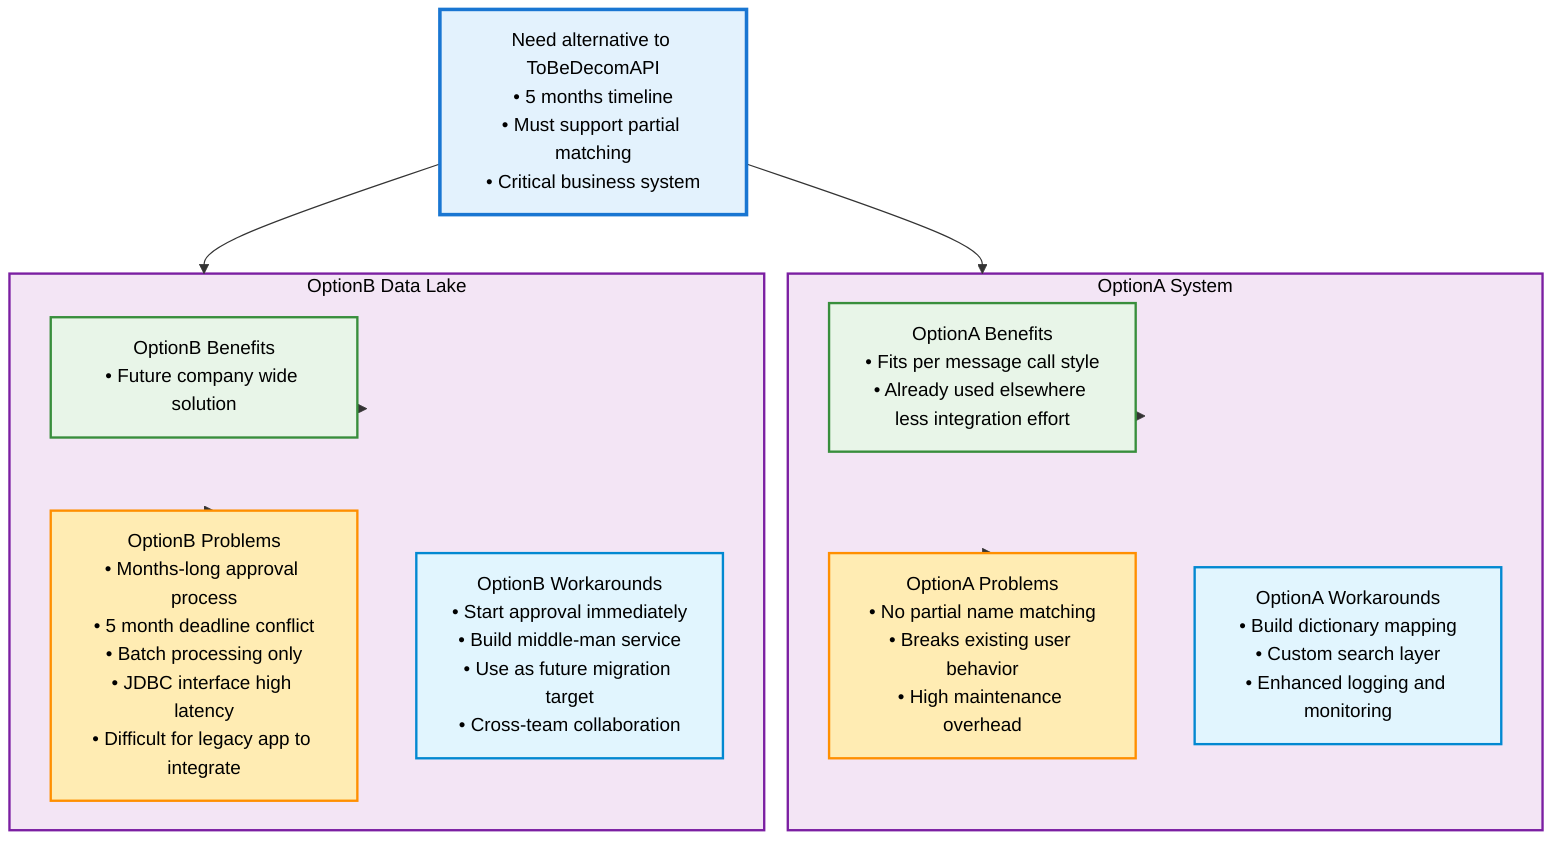 flowchart TB
    A[Need alternative to ToBeDecomAPI<br/>• 5 months timeline<br/>• Must support partial matching<br/>• Critical business system] --> B
    A --> C

    B --> E[OptionA Benefits<br/>• Fits per message call style<br/>• Already used elsewhere less integration effort]
    B --> F[OptionA Problems<br/>• No partial name matching<br/>• Breaks existing user behavior<br/>• High maintenance overhead]
    
    C --> G[OptionB Benefits<br/>• Future company wide solution]
    C --> H[OptionB Problems<br/>• Months-long approval process<br/>• 5 month deadline conflict<br/>• Batch processing only<br/>• JDBC interface high latency<br/>• Difficult for legacy app to integrate]

    subgraph B [OptionA System]
        E
        F
        K[OptionA Workarounds<br/>• Build dictionary mapping<br/>• Custom search layer<br/>• Enhanced logging and monitoring]
    end

    subgraph C [OptionB Data Lake]
        G
        H
        L[OptionB Workarounds<br/>• Start approval immediately<br/>• Build middle-man service<br/>• Use as future migration target<br/>• Cross-team collaboration]
    end

    classDef need fill:#e3f2fd,stroke:#1976d2,stroke-width:3px,color:#000
    classDef option fill:#f3e5f5,stroke:#7b1fa2,stroke-width:2px,color:#000
    classDef benefits fill:#e8f5e8,stroke:#388e3c,stroke-width:2px,color:#000
    classDef problems fill:#ffecb3,stroke:#ff8f00,stroke-width:2px,color:#000
    classDef workarounds fill:#e1f5fe,stroke:#0288d1,stroke-width:2px,color:#000
    
    class A need
    class B,C option
    class E,G benefits
    class F,H problems
    class K,L workarounds